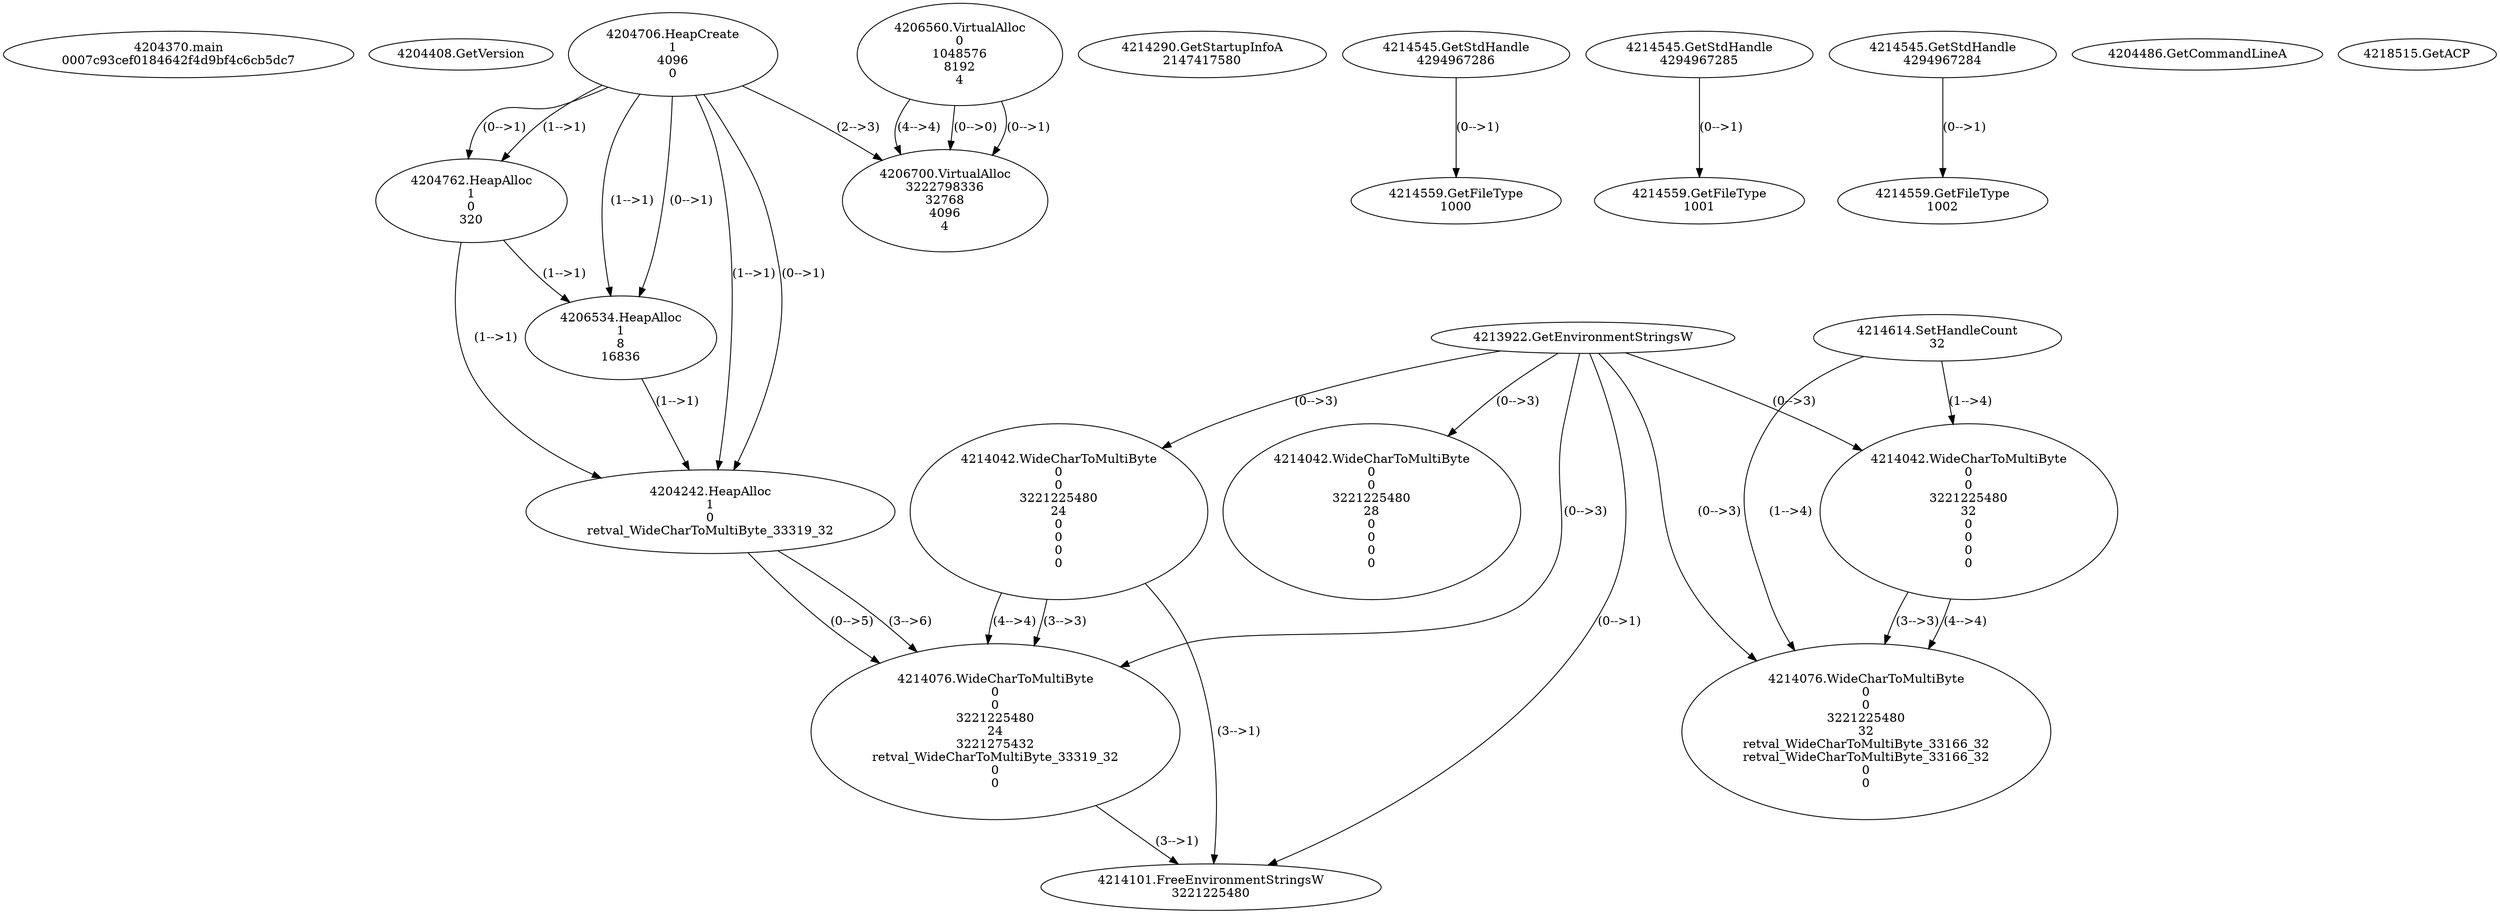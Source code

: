 // Global SCDG with merge call
digraph {
	0 [label="4204370.main
0007c93cef0184642f4d9bf4c6cb5dc7"]
	1 [label="4204408.GetVersion
"]
	2 [label="4204706.HeapCreate
1
4096
0"]
	3 [label="4204762.HeapAlloc
1
0
320"]
	2 -> 3 [label="(1-->1)"]
	2 -> 3 [label="(0-->1)"]
	4 [label="4206534.HeapAlloc
1
8
16836"]
	2 -> 4 [label="(1-->1)"]
	2 -> 4 [label="(0-->1)"]
	3 -> 4 [label="(1-->1)"]
	5 [label="4206560.VirtualAlloc
0
1048576
8192
4"]
	6 [label="4206700.VirtualAlloc
3222798336
32768
4096
4"]
	5 -> 6 [label="(0-->1)"]
	2 -> 6 [label="(2-->3)"]
	5 -> 6 [label="(4-->4)"]
	5 -> 6 [label="(0-->0)"]
	7 [label="4214290.GetStartupInfoA
2147417580"]
	8 [label="4214545.GetStdHandle
4294967286"]
	9 [label="4214559.GetFileType
1000"]
	8 -> 9 [label="(0-->1)"]
	10 [label="4214545.GetStdHandle
4294967285"]
	11 [label="4214559.GetFileType
1001"]
	10 -> 11 [label="(0-->1)"]
	12 [label="4214545.GetStdHandle
4294967284"]
	13 [label="4214559.GetFileType
1002"]
	12 -> 13 [label="(0-->1)"]
	14 [label="4214614.SetHandleCount
32"]
	15 [label="4204486.GetCommandLineA
"]
	16 [label="4213922.GetEnvironmentStringsW
"]
	17 [label="4214042.WideCharToMultiByte
0
0
3221225480
28
0
0
0
0"]
	16 -> 17 [label="(0-->3)"]
	18 [label="4214042.WideCharToMultiByte
0
0
3221225480
24
0
0
0
0"]
	16 -> 18 [label="(0-->3)"]
	19 [label="4204242.HeapAlloc
1
0
retval_WideCharToMultiByte_33319_32"]
	2 -> 19 [label="(1-->1)"]
	2 -> 19 [label="(0-->1)"]
	3 -> 19 [label="(1-->1)"]
	4 -> 19 [label="(1-->1)"]
	20 [label="4214076.WideCharToMultiByte
0
0
3221225480
24
3221275432
retval_WideCharToMultiByte_33319_32
0
0"]
	16 -> 20 [label="(0-->3)"]
	18 -> 20 [label="(3-->3)"]
	18 -> 20 [label="(4-->4)"]
	19 -> 20 [label="(0-->5)"]
	19 -> 20 [label="(3-->6)"]
	21 [label="4214101.FreeEnvironmentStringsW
3221225480"]
	16 -> 21 [label="(0-->1)"]
	18 -> 21 [label="(3-->1)"]
	20 -> 21 [label="(3-->1)"]
	22 [label="4218515.GetACP
"]
	23 [label="4214042.WideCharToMultiByte
0
0
3221225480
32
0
0
0
0"]
	16 -> 23 [label="(0-->3)"]
	14 -> 23 [label="(1-->4)"]
	24 [label="4214076.WideCharToMultiByte
0
0
3221225480
32
retval_WideCharToMultiByte_33166_32
retval_WideCharToMultiByte_33166_32
0
0"]
	16 -> 24 [label="(0-->3)"]
	23 -> 24 [label="(3-->3)"]
	14 -> 24 [label="(1-->4)"]
	23 -> 24 [label="(4-->4)"]
}

